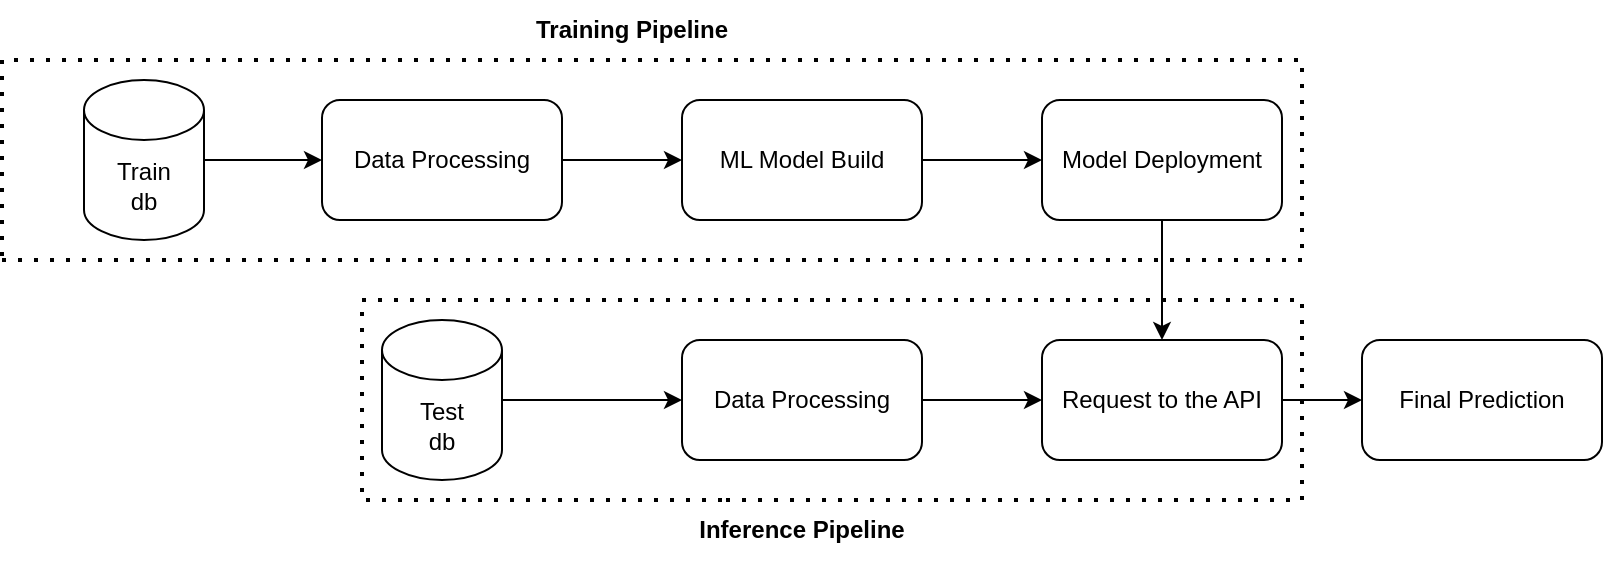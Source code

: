 <mxfile version="24.4.11" type="github">
  <diagram name="Página-1" id="dFE5cLqysacLS7TJj8_u">
    <mxGraphModel dx="1050" dy="530" grid="0" gridSize="10" guides="1" tooltips="1" connect="1" arrows="1" fold="1" page="0" pageScale="1" pageWidth="827" pageHeight="1169" math="0" shadow="0">
      <root>
        <mxCell id="0" />
        <mxCell id="1" parent="0" />
        <mxCell id="dtWVywpVT3FUBwVM9ysm-11" value="" style="edgeStyle=orthogonalEdgeStyle;rounded=0;orthogonalLoop=1;jettySize=auto;html=1;" parent="1" source="dtWVywpVT3FUBwVM9ysm-1" target="dtWVywpVT3FUBwVM9ysm-2" edge="1">
          <mxGeometry relative="1" as="geometry" />
        </mxCell>
        <mxCell id="dtWVywpVT3FUBwVM9ysm-1" value="&lt;div&gt;Train&lt;/div&gt;&lt;div&gt;db&lt;/div&gt;" style="shape=cylinder3;whiteSpace=wrap;html=1;boundedLbl=1;backgroundOutline=1;size=15;" parent="1" vertex="1">
          <mxGeometry x="81" y="120" width="60" height="80" as="geometry" />
        </mxCell>
        <mxCell id="dtWVywpVT3FUBwVM9ysm-13" value="" style="edgeStyle=orthogonalEdgeStyle;rounded=0;orthogonalLoop=1;jettySize=auto;html=1;" parent="1" source="dtWVywpVT3FUBwVM9ysm-2" target="dtWVywpVT3FUBwVM9ysm-3" edge="1">
          <mxGeometry relative="1" as="geometry" />
        </mxCell>
        <mxCell id="dtWVywpVT3FUBwVM9ysm-2" value="Data Processing" style="rounded=1;whiteSpace=wrap;html=1;" parent="1" vertex="1">
          <mxGeometry x="200" y="130" width="120" height="60" as="geometry" />
        </mxCell>
        <mxCell id="dtWVywpVT3FUBwVM9ysm-14" value="" style="edgeStyle=orthogonalEdgeStyle;rounded=0;orthogonalLoop=1;jettySize=auto;html=1;" parent="1" source="dtWVywpVT3FUBwVM9ysm-3" target="dtWVywpVT3FUBwVM9ysm-4" edge="1">
          <mxGeometry relative="1" as="geometry" />
        </mxCell>
        <mxCell id="dtWVywpVT3FUBwVM9ysm-3" value="ML Model Build" style="rounded=1;whiteSpace=wrap;html=1;" parent="1" vertex="1">
          <mxGeometry x="380" y="130" width="120" height="60" as="geometry" />
        </mxCell>
        <mxCell id="dtWVywpVT3FUBwVM9ysm-15" value="" style="edgeStyle=orthogonalEdgeStyle;rounded=0;orthogonalLoop=1;jettySize=auto;html=1;" parent="1" source="dtWVywpVT3FUBwVM9ysm-4" target="dtWVywpVT3FUBwVM9ysm-6" edge="1">
          <mxGeometry relative="1" as="geometry" />
        </mxCell>
        <mxCell id="dtWVywpVT3FUBwVM9ysm-4" value="Model Deployment" style="rounded=1;whiteSpace=wrap;html=1;" parent="1" vertex="1">
          <mxGeometry x="560" y="130" width="120" height="60" as="geometry" />
        </mxCell>
        <mxCell id="f8kolSa-3I_YF06uZfdp-3" value="" style="edgeStyle=orthogonalEdgeStyle;rounded=0;orthogonalLoop=1;jettySize=auto;html=1;" parent="1" source="dtWVywpVT3FUBwVM9ysm-5" target="f8kolSa-3I_YF06uZfdp-1" edge="1">
          <mxGeometry relative="1" as="geometry" />
        </mxCell>
        <mxCell id="dtWVywpVT3FUBwVM9ysm-5" value="&lt;div&gt;Test&lt;/div&gt;&lt;div&gt;db&lt;/div&gt;" style="shape=cylinder3;whiteSpace=wrap;html=1;boundedLbl=1;backgroundOutline=1;size=15;" parent="1" vertex="1">
          <mxGeometry x="230" y="240" width="60" height="80" as="geometry" />
        </mxCell>
        <mxCell id="dtWVywpVT3FUBwVM9ysm-22" value="" style="edgeStyle=orthogonalEdgeStyle;rounded=0;orthogonalLoop=1;jettySize=auto;html=1;" parent="1" source="dtWVywpVT3FUBwVM9ysm-6" target="dtWVywpVT3FUBwVM9ysm-21" edge="1">
          <mxGeometry relative="1" as="geometry" />
        </mxCell>
        <mxCell id="dtWVywpVT3FUBwVM9ysm-6" value="Request to the API" style="rounded=1;whiteSpace=wrap;html=1;" parent="1" vertex="1">
          <mxGeometry x="560" y="250" width="120" height="60" as="geometry" />
        </mxCell>
        <mxCell id="dtWVywpVT3FUBwVM9ysm-7" value="" style="endArrow=none;dashed=1;html=1;dashPattern=1 3;strokeWidth=2;rounded=0;" parent="1" edge="1">
          <mxGeometry width="50" height="50" relative="1" as="geometry">
            <mxPoint x="40" y="210" as="sourcePoint" />
            <mxPoint x="40" y="210" as="targetPoint" />
            <Array as="points">
              <mxPoint x="690" y="210" />
              <mxPoint x="690" y="110" />
              <mxPoint x="40" y="110" />
            </Array>
          </mxGeometry>
        </mxCell>
        <mxCell id="dtWVywpVT3FUBwVM9ysm-21" value="Final Prediction" style="whiteSpace=wrap;html=1;rounded=1;" parent="1" vertex="1">
          <mxGeometry x="720" y="250" width="120" height="60" as="geometry" />
        </mxCell>
        <mxCell id="dtWVywpVT3FUBwVM9ysm-23" value="&lt;b&gt;Training Pipeline&lt;/b&gt;" style="text;html=1;align=center;verticalAlign=middle;whiteSpace=wrap;rounded=0;" parent="1" vertex="1">
          <mxGeometry x="260" y="80" width="190" height="30" as="geometry" />
        </mxCell>
        <mxCell id="dtWVywpVT3FUBwVM9ysm-28" value="" style="endArrow=none;dashed=1;html=1;dashPattern=1 3;strokeWidth=2;rounded=0;" parent="1" edge="1">
          <mxGeometry width="50" height="50" relative="1" as="geometry">
            <mxPoint x="400" y="330" as="sourcePoint" />
            <mxPoint x="400" y="330" as="targetPoint" />
            <Array as="points">
              <mxPoint x="220" y="330" />
              <mxPoint x="220" y="230" />
              <mxPoint x="690" y="230" />
              <mxPoint x="690" y="330" />
            </Array>
          </mxGeometry>
        </mxCell>
        <mxCell id="dtWVywpVT3FUBwVM9ysm-29" value="&lt;b&gt;Inference Pipeline&lt;/b&gt;" style="text;html=1;align=center;verticalAlign=middle;whiteSpace=wrap;rounded=0;" parent="1" vertex="1">
          <mxGeometry x="380" y="330" width="120" height="30" as="geometry" />
        </mxCell>
        <mxCell id="f8kolSa-3I_YF06uZfdp-2" value="" style="edgeStyle=orthogonalEdgeStyle;rounded=0;orthogonalLoop=1;jettySize=auto;html=1;" parent="1" source="f8kolSa-3I_YF06uZfdp-1" target="dtWVywpVT3FUBwVM9ysm-6" edge="1">
          <mxGeometry relative="1" as="geometry" />
        </mxCell>
        <mxCell id="f8kolSa-3I_YF06uZfdp-1" value="&lt;div&gt;Data Processing&lt;/div&gt;" style="rounded=1;whiteSpace=wrap;html=1;" parent="1" vertex="1">
          <mxGeometry x="380" y="250" width="120" height="60" as="geometry" />
        </mxCell>
      </root>
    </mxGraphModel>
  </diagram>
</mxfile>
